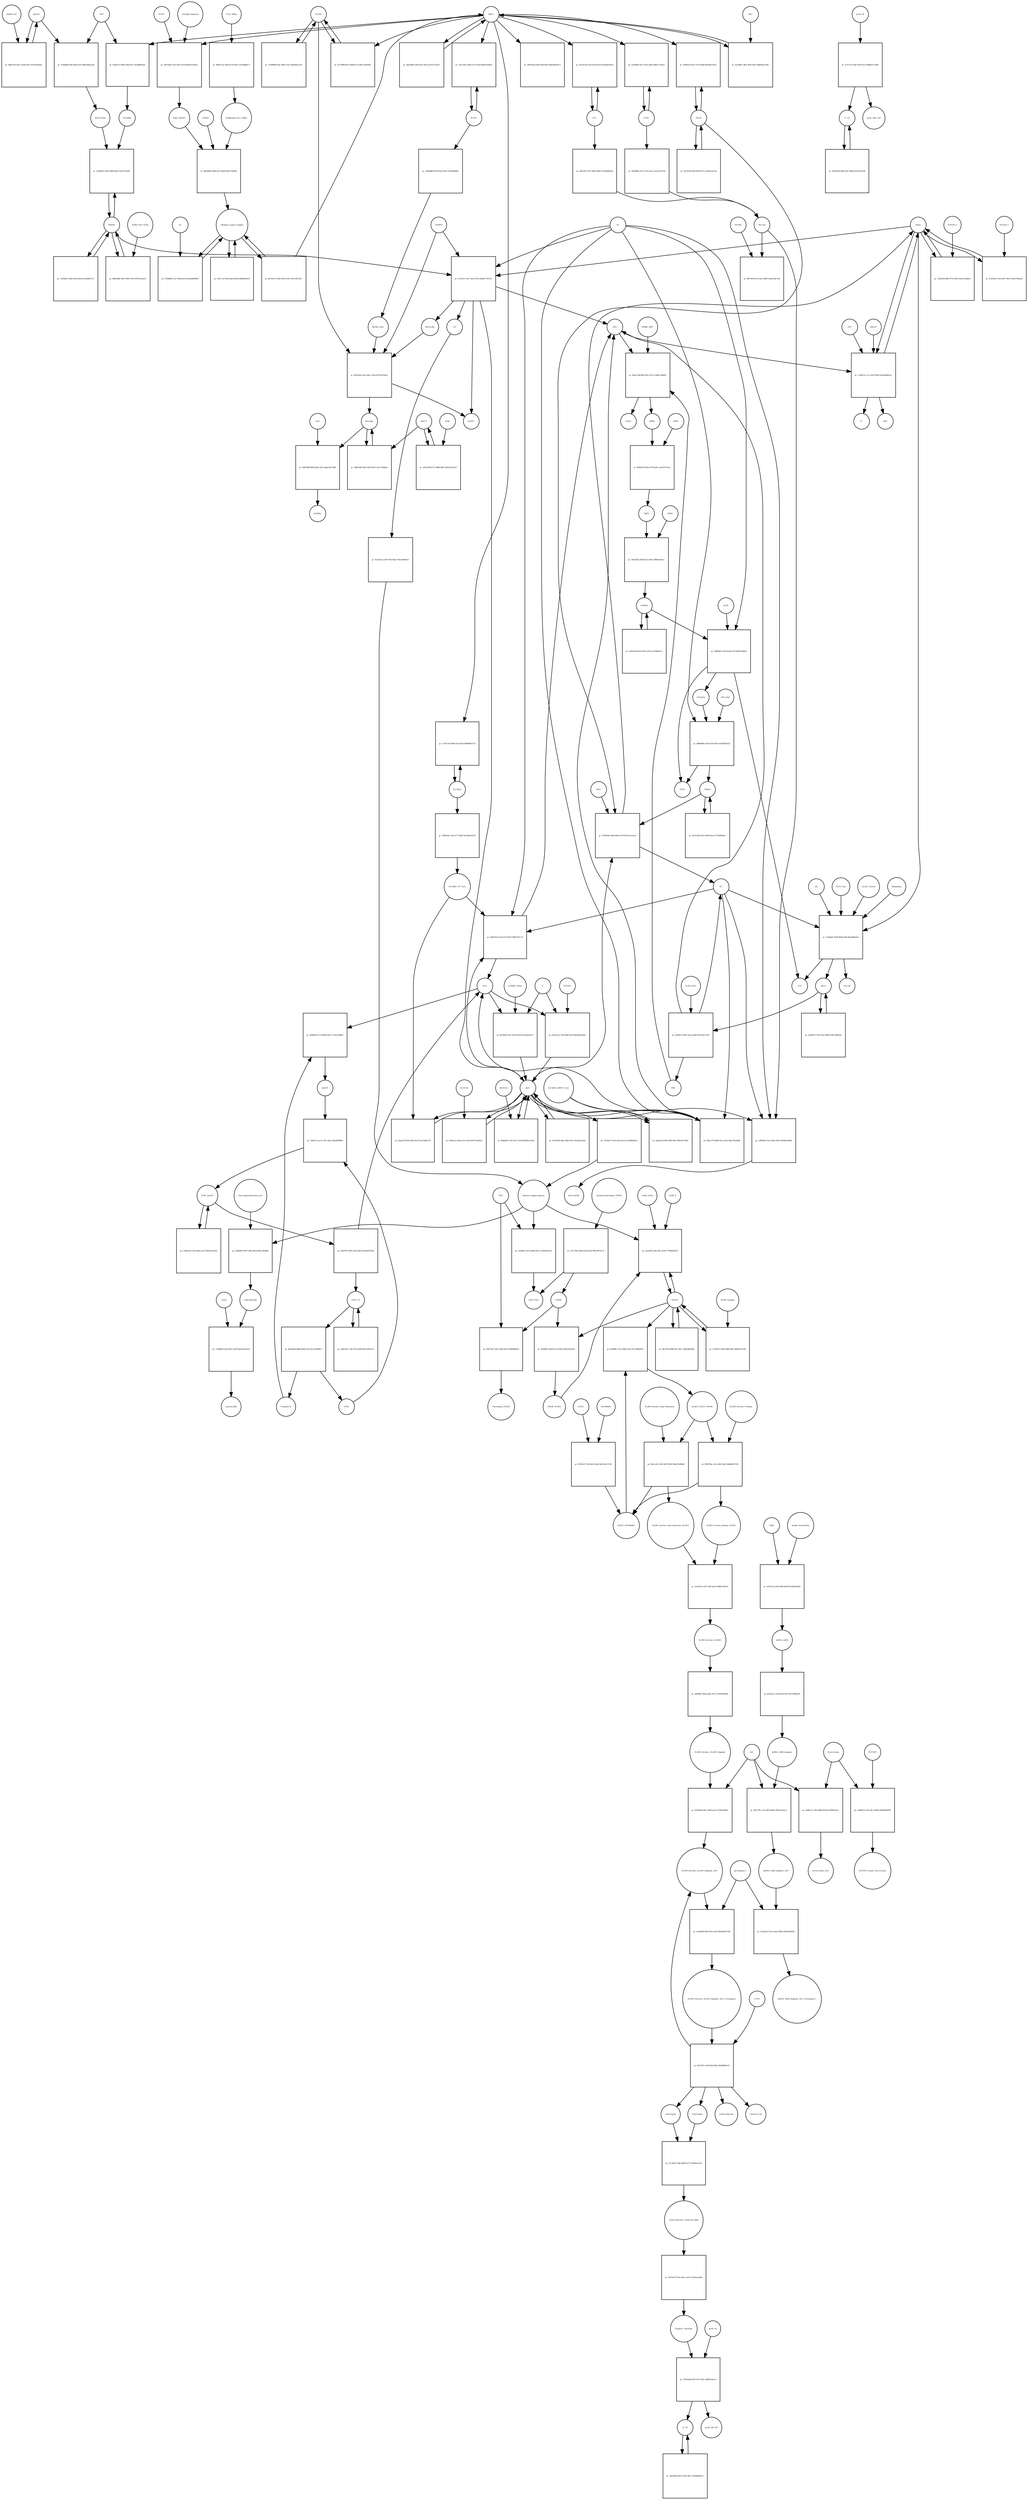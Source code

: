 strict digraph  {
Heme [annotation="urn_miriam_obo.chebi_CHEBI%3A30413", bipartite=0, cls="simple chemical", fontsize=4, label=Heme, shape=circle];
"pr_411f3a1c-39c7-4a33-875e-864be779119e" [annotation="", bipartite=1, cls=process, fontsize=4, label="pr_411f3a1c-39c7-4a33-875e-864be779119e", shape=square];
Biliverdin [annotation="urn_miriam_obo.chebi_CHEBI%3A17033", bipartite=0, cls="simple chemical", fontsize=4, label=Biliverdin, shape=circle];
HMOX1 [annotation=urn_miriam_uniprot_P09601, bipartite=0, cls=macromolecule, fontsize=4, label=HMOX1, shape=circle];
O2 [annotation="urn_miriam_obo.chebi_CHEBI%3A15379", bipartite=0, cls="simple chemical", fontsize=4, label=O2, shape=circle];
NADPH [annotation="urn_miriam_obo.chebi_CHEBI%3A16474", bipartite=0, cls="simple chemical", fontsize=4, label=NADPH, shape=circle];
H2O [annotation="urn_miriam_obo.chebi_CHEBI%3A15377", bipartite=0, cls="simple chemical", fontsize=4, label=H2O, shape=circle];
"Fe2+" [annotation="urn_miriam_obo.chebi_CHEBI%3A29033", bipartite=0, cls="simple chemical", fontsize=4, label="Fe2+", shape=circle];
"NADP+" [annotation="urn_miriam_obo.chebi_CHEBI%3A18009", bipartite=0, cls="simple chemical", fontsize=4, label="NADP+", shape=circle];
CO [annotation="urn_miriam_obo.chebi_CHEBI%3A17245", bipartite=0, cls="simple chemical", fontsize=4, label=CO, shape=circle];
"pr_7f0a4559-8bff-477a-b3d3-05ab115bbbcb" [annotation="", bipartite=1, cls=process, fontsize=4, label="pr_7f0a4559-8bff-477a-b3d3-05ab115bbbcb", shape=square];
"FLVCR1-2" [annotation=urn_miriam_uniprot_Q9Y5Y0, bipartite=0, cls=macromolecule, fontsize=4, label="FLVCR1-2", shape=circle];
"pr_2b225fab-a1d1-4da1-a74b-d3791ed13de1" [annotation="", bipartite=1, cls=process, fontsize=4, label="pr_2b225fab-a1d1-4da1-a74b-d3791ed13de1", shape=square];
Bilirubin [annotation="urn_miriam_obo.chebi_CHEBI%3A16990", bipartite=0, cls="simple chemical", fontsize=4, label=Bilirubin, shape=circle];
BLVRB [annotation=urn_miriam_uniprot_P30043, bipartite=0, cls=macromolecule, fontsize=4, label=BLVRB, shape=circle];
"BLVRA_Zn2+" [annotation="urn_miriam_obo.chebi_CHEBI%3A29805|urn_miriam_uniprot_P53004", bipartite=0, cls=complex, fontsize=4, label="BLVRA_Zn2+", shape=circle];
"pr_39b9a340-6d41-4910-bd7f-c2b1710dbafa" [annotation="", bipartite=1, cls=process, fontsize=4, label="pr_39b9a340-6d41-4910-bd7f-c2b1710dbafa", shape=square];
ABCC1 [annotation=urn_miriam_uniprot_P02768, bipartite=0, cls=macromolecule, fontsize=4, label=ABCC1, shape=circle];
"pr_6f8e998d-4f90-4b0e-ab51-ebbac0b71048" [annotation="", bipartite=1, cls=process, fontsize=4, label="pr_6f8e998d-4f90-4b0e-ab51-ebbac0b71048", shape=square];
ALB [annotation=urn_miriam_uniprot_P02768, bipartite=0, cls=macromolecule, fontsize=4, label=ALB, shape=circle];
"ALB/BIL" [annotation="urn_miriam_uniprot_P02768|urn_miriam_obo.chebi_CHEBI%3A16990", bipartite=0, cls=complex, fontsize=4, label="ALB/BIL", shape=circle];
NRF2 [annotation="", bipartite=0, cls=macromolecule, fontsize=4, label=NRF2, shape=circle];
"pr_f3aa87e1-f4b9-47bb-bef7-3fcb6886e2fd" [annotation="", bipartite=1, cls=process, fontsize=4, label="pr_f3aa87e1-f4b9-47bb-bef7-3fcb6886e2fd", shape=square];
MAF [annotation=urn_miriam_uniprot_O75444, bipartite=0, cls=macromolecule, fontsize=4, label=MAF, shape=circle];
"Nrf2/Maf" [annotation="", bipartite=0, cls=complex, fontsize=4, label="Nrf2/Maf", shape=circle];
"pr_27b4b38f-03f4-4d43-8e3e-9882284ae3a8" [annotation="", bipartite=1, cls=process, fontsize=4, label="pr_27b4b38f-03f4-4d43-8e3e-9882284ae3a8", shape=square];
BACH1 [annotation=urn_miriam_uniprot_O14867, bipartite=0, cls=macromolecule, fontsize=4, label=BACH1, shape=circle];
"BACH1/Maf" [annotation="", bipartite=0, cls=complex, fontsize=4, label="BACH1/Maf", shape=circle];
"pr_69d570a3-0eac-4e9f-b255-3e503ee00ed1" [annotation="", bipartite=1, cls=process, fontsize=4, label="pr_69d570a3-0eac-4e9f-b255-3e503ee00ed1", shape=square];
"miRNA-155" [annotation=urn_miriam_ncbigene_406947, bipartite=0, cls="nucleic acid feature", fontsize=4, label="miRNA-155", shape=circle];
"pr_a160d87e-a855-4968-8a49-7b3c3f11fe60" [annotation="", bipartite=1, cls=process, fontsize=4, label="pr_a160d87e-a855-4968-8a49-7b3c3f11fe60", shape=square];
PRIN9 [annotation="urn_miriam_obo.chebi_CHEBI%3A15430", bipartite=0, cls="simple chemical", fontsize=4, label=PRIN9, shape=circle];
"pr_70e5634e-e6b4-494e-9e79-081c0ce2aca2" [annotation="", bipartite=1, cls=process, fontsize=4, label="pr_70e5634e-e6b4-494e-9e79-081c0ce2aca2", shape=square];
FECH [annotation=urn_miriam_uniprot_P22830, bipartite=0, cls=macromolecule, fontsize=4, label=FECH, shape=circle];
"Pb2+" [annotation="urn_miriam_obo.chebi_CHEBI%3A27889", bipartite=0, cls="simple chemical", fontsize=4, label="Pb2+", shape=circle];
"H+" [annotation="urn_miriam_obo.chebi_CHEBI%3A15378", bipartite=0, cls="simple chemical", fontsize=4, label="H+", shape=circle];
"SUCC-CoA" [annotation="urn_miriam_obo.chebi_CHEBI%3A57292", bipartite=0, cls="simple chemical", fontsize=4, label="SUCC-CoA", shape=circle];
"pr_153dbd1f-3038-4640-b3f8-96ae4d6f5dc2" [annotation="", bipartite=1, cls=process, fontsize=4, label="pr_153dbd1f-3038-4640-b3f8-96ae4d6f5dc2", shape=square];
dALA [annotation="urn_miriam_obo.chebi_CHEBI%3A356416", bipartite=0, cls="simple chemical", fontsize=4, label=dALA, shape=circle];
ALAS1_ALAS2 [annotation="urn_miriam_uniprot_P13196|urn_miriam_uniprot_P22557", bipartite=0, cls=complex, fontsize=4, label=ALAS1_ALAS2, shape=circle];
Panhematin [annotation="urn_miriam_obo.chebi_CHEBI%3A50385", bipartite=0, cls="simple chemical", fontsize=4, label=Panhematin, shape=circle];
Gly [annotation="urn_miriam_obo.chebi_CHEBI%3A57305", bipartite=0, cls="simple chemical", fontsize=4, label=Gly, shape=circle];
"CoA-SH" [annotation="urn_miriam_obo.chebi_CHEBI%3A15346", bipartite=0, cls="simple chemical", fontsize=4, label="CoA-SH", shape=circle];
CO2 [annotation="urn_miriam_obo.chebi_CHEBI%3A16526", bipartite=0, cls="simple chemical", fontsize=4, label=CO2, shape=circle];
"pr_a9472e60-7aa5-4675-87e8-d6f391c495c6" [annotation="", bipartite=1, cls=process, fontsize=4, label="pr_a9472e60-7aa5-4675-87e8-d6f391c495c6", shape=square];
KEAP1 [annotation=urn_miriam_uniprot_Q14145, bipartite=0, cls=macromolecule, fontsize=4, label=KEAP1, shape=circle];
NRF2_KEAP1 [annotation="urn_miriam_uniprot_Q14145|urn_miriam_uniprot_Q16236", bipartite=0, cls=complex, fontsize=4, label=NRF2_KEAP1, shape=circle];
"Dimethly fumarate" [annotation="urn_miriam_obo.chebi_CHEBI%3A76004", bipartite=0, cls="simple chemical", fontsize=4, label="Dimethly fumarate", shape=circle];
"Ubiquitin Ligase Complex" [annotation="urn_miriam_uniprot_Q14145|urn_miriam_uniprot_Q15843|urn_miriam_uniprot_Q13618|urn_miriam_uniprot_P62877|urn_miriam_uniprot_Q16236|urn_miriam_uniprot_P0CG48|urn_miriam_pubmed_19940261|urn_miriam_interpro_IPR000608", bipartite=0, cls=complex, fontsize=4, label="Ubiquitin Ligase Complex", shape=circle];
"pr_16317cef-f0e4-4dcb-8244-0d8483a56cff" [annotation="", bipartite=1, cls=process, fontsize=4, label="pr_16317cef-f0e4-4dcb-8244-0d8483a56cff", shape=square];
"pr_afa687e3-8b5c-4aaa-a4d8-59ea29e11a38" [annotation="", bipartite=1, cls=process, fontsize=4, label="pr_afa687e3-8b5c-4aaa-a4d8-59ea29e11a38", shape=square];
PBG [annotation="urn_miriam_obo.chebi_CHEBI%3A58126", bipartite=0, cls="simple chemical", fontsize=4, label=PBG, shape=circle];
"ALAD_Zn2+" [annotation="urn_miriam_uniprot_P13716|urn_miriam_obo.chebi_CHEBI%3A29105", bipartite=0, cls=complex, fontsize=4, label="ALAD_Zn2+", shape=circle];
"pr_4b2ac7bb-895a-492c-81cf-c2db0c74b638" [annotation="", bipartite=1, cls=process, fontsize=4, label="pr_4b2ac7bb-895a-492c-81cf-c2db0c74b638", shape=square];
HMBL [annotation="urn_miriam_obo.chebi_CHEBI%3A57845", bipartite=0, cls="simple chemical", fontsize=4, label=HMBL, shape=circle];
HMBS_DIPY [annotation="urn_miriam_obo.chebi_CHEBI%3A36319|urn_miriam_uniprot_P08397", bipartite=0, cls=complex, fontsize=4, label=HMBS_DIPY, shape=circle];
"NH4+" [annotation="urn_miriam_obo.chebi_CHEBI%3A28938", bipartite=0, cls="simple chemical", fontsize=4, label="NH4+", shape=circle];
"pr_6b0b3e2f-054e-4725-ba9c-aa031f3713ae" [annotation="", bipartite=1, cls=process, fontsize=4, label="pr_6b0b3e2f-054e-4725-ba9c-aa031f3713ae", shape=square];
URO3 [annotation="urn_miriam_obo.chebi_CHEBI%3A15437", bipartite=0, cls="simple chemical", fontsize=4, label=URO3, shape=circle];
UROS [annotation=urn_miriam_uniprot_P10746, bipartite=0, cls=macromolecule, fontsize=4, label=UROS, shape=circle];
"pr_34e455b2-f458-45a2-a062-19fd4e5e02cc" [annotation="", bipartite=1, cls=process, fontsize=4, label="pr_34e455b2-f458-45a2-a062-19fd4e5e02cc", shape=square];
COPRO3 [annotation="urn_miriam_obo.chebi_CHEBI%3A15439", bipartite=0, cls="simple chemical", fontsize=4, label=COPRO3, shape=circle];
UROD [annotation=urn_miriam_uniprot_P06132, bipartite=0, cls=macromolecule, fontsize=4, label=UROD, shape=circle];
"pr_7d69f6d7-a350-4cd8-ab7f-b3b97e0f861f" [annotation="", bipartite=1, cls=process, fontsize=4, label="pr_7d69f6d7-a350-4cd8-ab7f-b3b97e0f861f", shape=square];
PPGEN9 [annotation="urn_miriam_obo.chebi_CHEBI%3A15435", bipartite=0, cls="simple chemical", fontsize=4, label=PPGEN9, shape=circle];
CPOX [annotation=urn_miriam_uniprot_P36551, bipartite=0, cls=macromolecule, fontsize=4, label=CPOX, shape=circle];
H2O2 [annotation="urn_miriam_obo.chebi_CHEBI%3A16240", bipartite=0, cls="simple chemical", fontsize=4, label=H2O2, shape=circle];
"pr_d848d0da-dc44-425d-bf03-e420f6d25425" [annotation="", bipartite=1, cls=process, fontsize=4, label="pr_d848d0da-dc44-425d-bf03-e420f6d25425", shape=square];
PPO_FAD [annotation="urn_miriam_obo.chebi_CHEBI%3A16238|urn_miriam_uniprot_P50336", bipartite=0, cls=complex, fontsize=4, label=PPO_FAD, shape=circle];
"pr_a8acb966-2269-4b7e-841e-da327fc3e927" [annotation="", bipartite=1, cls=process, fontsize=4, label="pr_a8acb966-2269-4b7e-841e-da327fc3e927", shape=square];
"pr_1ab4b7f3-7433-45ea-8d09-af9ec30b02e4" [annotation="", bipartite=1, cls="uncertain process", fontsize=4, label="pr_1ab4b7f3-7433-45ea-8d09-af9ec30b02e4", shape=square];
"pr_31f63ea9-8d79-4565-a25b-6ce7408f5e11" [annotation="", bipartite=1, cls="uncertain process", fontsize=4, label="pr_31f63ea9-8d79-4565-a25b-6ce7408f5e11", shape=square];
"pr_2612ca9b-3f52-4049-8a4e-271200993b4c" [annotation="", bipartite=1, cls="uncertain process", fontsize=4, label="pr_2612ca9b-3f52-4049-8a4e-271200993b4c", shape=square];
"Poly-unsaturated fatty acid" [annotation="urn_miriam_obo.chebi_CHEBI%3A26208", bipartite=0, cls="simple chemical", fontsize=4, label="Poly-unsaturated fatty acid", shape=circle];
"pr_9ad8dd76-93b7-4fba-b0cd-0f44c2f0da66" [annotation="", bipartite=1, cls=process, fontsize=4, label="pr_9ad8dd76-93b7-4fba-b0cd-0f44c2f0da66", shape=square];
"Lipid Peroxide" [annotation="urn_miriam_obo.chebi_CHEBI%3A61051", bipartite=0, cls="simple chemical", fontsize=4, label="Lipid Peroxide", shape=circle];
"Reactive Oxygen Species" [annotation="urn_miriam_obo.chebi_CHEBI%3A26523", bipartite=0, cls="simple chemical", fontsize=4, label="Reactive Oxygen Species", shape=circle];
"pr_cd993baf-55a3-4463-935c-f65948a30626" [annotation="", bipartite=1, cls=process, fontsize=4, label="pr_cd993baf-55a3-4463-935c-f65948a30626", shape=square];
"Fe(3+)O(OH)" [annotation="urn_miriam_obo.chebi_CHEBI%3A78619", bipartite=0, cls="simple chemical", fontsize=4, label="Fe(3+)O(OH)", shape=circle];
Ferritin [annotation=urn_miriam_uniprot_P02794, bipartite=0, cls=complex, fontsize=4, label=Ferritin, shape=circle];
"pr_62aaecff-6626-4df2-9a52-4a272fdd1213" [annotation="", bipartite=1, cls=process, fontsize=4, label="pr_62aaecff-6626-4df2-9a52-4a272fdd1213", shape=square];
"SLC40A1_CP_Cu2+" [annotation="urn_miriam_uniprot_P00450|urn_miriam_uniprot_Q9NP59|urn_miriam_obo.chebi_CHEBI%3A29036", bipartite=0, cls=complex, fontsize=4, label="SLC40A1_CP_Cu2+", shape=circle];
"pr_60f03418-e335-4119-81ff-f78667631c74" [annotation="", bipartite=1, cls=process, fontsize=4, label="pr_60f03418-e335-4119-81ff-f78667631c74", shape=square];
"Fe3+" [annotation="urn_miriam_obo.chebi_CHEBI%3A29034", bipartite=0, cls="simple chemical", fontsize=4, label="Fe3+", shape=circle];
SLC40A1 [annotation=urn_miriam_ncbigene_30061, bipartite=0, cls="nucleic acid feature", fontsize=4, label=SLC40A1, shape=circle];
"pr_cc97e742-04d6-41a5-92ed-0f69fdf4217d" [annotation="", bipartite=1, cls=process, fontsize=4, label="pr_cc97e742-04d6-41a5-92ed-0f69fdf4217d", shape=square];
FTH1 [annotation=urn_miriam_ncbigene_2495, bipartite=0, cls="nucleic acid feature", fontsize=4, label=FTH1, shape=circle];
"pr_5a528bf5-8cc7-4553-af9a-a8b0a772dcaf" [annotation="", bipartite=1, cls=process, fontsize=4, label="pr_5a528bf5-8cc7-4553-af9a-a8b0a772dcaf", shape=square];
FTL [annotation=urn_miriam_ncbigene_2512, bipartite=0, cls="nucleic acid feature", fontsize=4, label=FTL, shape=circle];
"pr_4e2c0c18-5cba-4258-9ec6-a52b34a562a4" [annotation="", bipartite=1, cls=process, fontsize=4, label="pr_4e2c0c18-5cba-4258-9ec6-a52b34a562a4", shape=square];
"pr_581d66be-7eec-47a0-a6c3-c5aa152511b5" [annotation="", bipartite=1, cls=process, fontsize=4, label="pr_581d66be-7eec-47a0-a6c3-c5aa152511b5", shape=square];
"pr_af9c91f4-7027-499a-80b6-d7c84b9824ed" [annotation="", bipartite=1, cls=process, fontsize=4, label="pr_af9c91f4-7027-499a-80b6-d7c84b9824ed", shape=square];
"pr_8796ea3f-43a7-4710-be68-863464e7f535" [annotation="", bipartite=1, cls=process, fontsize=4, label="pr_8796ea3f-43a7-4710-be68-863464e7f535", shape=square];
"pr_2ef74c64-05f3-463f-a072-e118ea7ee7ab" [annotation="", bipartite=1, cls=process, fontsize=4, label="pr_2ef74c64-05f3-463f-a072-e118ea7ee7ab", shape=square];
"pr_134558a7-fa4b-4c66-b504-a5ca00b67151" [annotation="", bipartite=1, cls=process, fontsize=4, label="pr_134558a7-fa4b-4c66-b504-a5ca00b67151", shape=square];
BLVRA [annotation=urn_miriam_ncbigene_644, bipartite=0, cls="nucleic acid feature", fontsize=4, label=BLVRA, shape=circle];
"pr_c42c1ba5-ef80-4173-9ca6-6a0d47f56eb6" [annotation="", bipartite=1, cls=process, fontsize=4, label="pr_c42c1ba5-ef80-4173-9ca6-6a0d47f56eb6", shape=square];
"pr_67279f68-9b75-4db9-bc7b-80f7c44a064a" [annotation="", bipartite=1, cls=process, fontsize=4, label="pr_67279f68-9b75-4db9-bc7b-80f7c44a064a", shape=square];
"pr_75599880-832c-4f66-a702-3aebe80ca145" [annotation="", bipartite=1, cls=process, fontsize=4, label="pr_75599880-832c-4f66-a702-3aebe80ca145", shape=square];
"pr_a5b48d89-97f4-4c0e-955f-c032b5b6980c" [annotation="", bipartite=1, cls=process, fontsize=4, label="pr_a5b48d89-97f4-4c0e-955f-c032b5b6980c", shape=square];
"pr_78b5efda-7e2b-4777-bb55-6e76dea52cf0" [annotation="", bipartite=1, cls=process, fontsize=4, label="pr_78b5efda-7e2b-4777-bb55-6e76dea52cf0", shape=square];
"pr_f8975f49-d1ca-4a1e-89f9-1aba1ede7c0e" [annotation="", bipartite=1, cls=process, fontsize=4, label="pr_f8975f49-d1ca-4a1e-89f9-1aba1ede7c0e", shape=square];
NCOA4 [annotation=urn_miriam_uniprot_Q13772, bipartite=0, cls=macromolecule, fontsize=4, label=NCOA4, shape=circle];
"pr_6f1fd2da-02e7-49c4-bc68-6c5b1daa3e27" [annotation="", bipartite=1, cls=process, fontsize=4, label="pr_6f1fd2da-02e7-49c4-bc68-6c5b1daa3e27", shape=square];
CYBRD1_Heme [annotation="urn_miriam_uniprot_Q53TN4|urn_miriam_obo.chebi_CHEBI%3A30413", bipartite=0, cls=complex, fontsize=4, label=CYBRD1_Heme, shape=circle];
"e-" [annotation="urn_miriam_obo.chebi_CHEBI%3A10545", bipartite=0, cls="simple chemical", fontsize=4, label="e-", shape=circle];
"pr_e03faae5-2d26-437a-a030-f94735a062e2" [annotation="", bipartite=1, cls=process, fontsize=4, label="pr_e03faae5-2d26-437a-a030-f94735a062e2", shape=square];
SLC11A2 [annotation=urn_miriam_uniprot_P49281, bipartite=0, cls=macromolecule, fontsize=4, label=SLC11A2, shape=circle];
"pr_7c99d850-3ea9-4451-a630-ba6322dced1d" [annotation="", bipartite=1, cls=process, fontsize=4, label="pr_7c99d850-3ea9-4451-a630-ba6322dced1d", shape=square];
"Lipid alcohol" [annotation="urn_miriam_obo.chebi_CHEBI%3A24026", bipartite=0, cls="simple chemical", fontsize=4, label="Lipid alcohol", shape=circle];
GPX4 [annotation=urn_miriam_uniprot_P36969, bipartite=0, cls=macromolecule, fontsize=4, label=GPX4, shape=circle];
"pr_9d6e508b-2697-4902-9756-d7f87a3eaea1" [annotation="", bipartite=1, cls=process, fontsize=4, label="pr_9d6e508b-2697-4902-9756-d7f87a3eaea1", shape=square];
"SARS-CoV-2 Orf3a" [annotation="urn_miriam_uniprot_P0DTC3|urn_miriam_taxonomy_2697049", bipartite=0, cls=macromolecule, fontsize=4, label="SARS-CoV-2 Orf3a", shape=circle];
"pr_7d15b317-fee9-4e0a-82c6-5c339fbdd52a" [annotation="", bipartite=1, cls=process, fontsize=4, label="pr_7d15b317-fee9-4e0a-82c6-5c339fbdd52a", shape=square];
"pr_e81a5e99-677a-4b9b-8087-8281b1f2c4e6" [annotation="", bipartite=1, cls=process, fontsize=4, label="pr_e81a5e99-677a-4b9b-8087-8281b1f2c4e6", shape=square];
Orf9c [annotation=urn_miriam_taxonomy_2697049, bipartite=0, cls=macromolecule, fontsize=4, label=Orf9c, shape=circle];
CUL3_RBX1 [annotation="urn_miriam_uniprot_Q13618|urn_miriam_uniprot_P62877", bipartite=0, cls=complex, fontsize=4, label=CUL3_RBX1, shape=circle];
"pr_46b67a3a-7de6-4c74-9287-c2e769dd9c71" [annotation="", bipartite=1, cls=process, fontsize=4, label="pr_46b67a3a-7de6-4c74-9287-c2e769dd9c71", shape=square];
"Neddylated CUL3_RBX1" [annotation="urn_miriam_uniprot_Q15843|urn_miriam_uniprot_Q13618|urn_miriam_uniprot_P62877", bipartite=0, cls=complex, fontsize=4, label="Neddylated CUL3_RBX1", shape=circle];
"pr_2f66164a-62e8-418b-8932-f80cbb06c8c5" [annotation="", bipartite=1, cls=process, fontsize=4, label="pr_2f66164a-62e8-418b-8932-f80cbb06c8c5", shape=square];
"pr_96436882-bf8d-4221-96a8-fd42170d30fa" [annotation="", bipartite=1, cls=process, fontsize=4, label="pr_96436882-bf8d-4221-96a8-fd42170d30fa", shape=square];
CAND1 [annotation=urn_miriam_uniprot_Q86VP6, bipartite=0, cls=macromolecule, fontsize=4, label=CAND1, shape=circle];
E2 [annotation=urn_miriam_interpro_IPR000608, bipartite=0, cls=macromolecule, fontsize=4, label=E2, shape=circle];
"pr_075d60b2-1b37-46eb-bce6-0eeb444f0856" [annotation="", bipartite=1, cls=process, fontsize=4, label="pr_075d60b2-1b37-46eb-bce6-0eeb444f0856", shape=square];
"pr_faa24d61-3661-465e-8a97-9b665bae1841" [annotation="", bipartite=1, cls=process, fontsize=4, label="pr_faa24d61-3661-465e-8a97-9b665bae1841", shape=square];
PKC [annotation="urn_miriam_pubmed_12198130|urn_miriam_interpro_IPR012233", bipartite=0, cls=macromolecule, fontsize=4, label=PKC, shape=circle];
"pr_07ef39a3-57a2-4d77-9025-19dc078fabe2" [annotation="", bipartite=1, cls=process, fontsize=4, label="pr_07ef39a3-57a2-4d77-9025-19dc078fabe2", shape=square];
"FLVCR1-1" [annotation=urn_miriam_uniprot_Q9Y5Y0, bipartite=0, cls=macromolecule, fontsize=4, label="FLVCR1-1", shape=circle];
"pr_1c90f115-ccc1-4e97-8b59-832a4a89d12e" [annotation="", bipartite=1, cls=process, fontsize=4, label="pr_1c90f115-ccc1-4e97-8b59-832a4a89d12e", shape=square];
ABCG2 [annotation=urn_miriam_uniprot_Q9UNQ0, bipartite=0, cls="macromolecule multimer", fontsize=4, label=ABCG2, shape=circle];
ATP [annotation="urn_miriam_obo.chebi_CHEBI%3A30616", bipartite=0, cls="simple chemical", fontsize=4, label=ATP, shape=circle];
Pi [annotation="urn_miriam_obo.chebi_CHEBI%3A18367", bipartite=0, cls="simple chemical", fontsize=4, label=Pi, shape=circle];
ADP [annotation="urn_miriam_obo.chebi_CHEBI%3A456216", bipartite=0, cls="simple chemical", fontsize=4, label=ADP, shape=circle];
"pr_2dda4cd3-4ff3-4fd8-80a2-68fe4e17863c" [annotation="", bipartite=1, cls=process, fontsize=4, label="pr_2dda4cd3-4ff3-4fd8-80a2-68fe4e17863c", shape=square];
"SLC40A1_HEPH_Cu2+" [annotation="urn_miriam_uniprot_Q9BQS7|urn_miriam_uniprot_Q9NP59|urn_miriam_obo.chebi_CHEBI%3A28694", bipartite=0, cls=complex, fontsize=4, label="SLC40A1_HEPH_Cu2+", shape=circle];
"pr_f64e177b-0860-43ac-9cf9-44ae79a029bb" [annotation="", bipartite=1, cls=process, fontsize=4, label="pr_f64e177b-0860-43ac-9cf9-44ae79a029bb", shape=square];
"pr_a0d063f2-e17d-4090-b401-1c541e1df662" [annotation="", bipartite=1, cls=process, fontsize=4, label="pr_a0d063f2-e17d-4090-b401-1c541e1df662", shape=square];
Transferrin [annotation=urn_miriam_uniprot_P02787, bipartite=0, cls=macromolecule, fontsize=4, label=Transferrin, shape=circle];
holoTF [annotation="urn_miriam_uniprot_P02787|urn_miriam_obo.chebi_CHEBI%3A29034", bipartite=0, cls=complex, fontsize=4, label=holoTF, shape=circle];
TFRC [annotation=urn_miriam_uniprot_P02786, bipartite=0, cls="macromolecule multimer", fontsize=4, label=TFRC, shape=circle];
"pr_7d04271a-ac3c-42f7-bf4a-1fdedf98968e" [annotation="", bipartite=1, cls=process, fontsize=4, label="pr_7d04271a-ac3c-42f7-bf4a-1fdedf98968e", shape=square];
TFRC_holoTF [annotation="urn_miriam_uniprot_P02787|urn_miriam_obo.chebi_CHEBI%3A29034|urn_miriam_uniprot_P02786", bipartite=0, cls=complex, fontsize=4, label=TFRC_holoTF, shape=circle];
"pr_535bac44-c459-4344-ae37-624819ec06c6" [annotation="", bipartite=1, cls=process, fontsize=4, label="pr_535bac44-c459-4344-ae37-624819ec06c6", shape=square];
"pr_0a0d701f-4f93-423a-94ed-4052ba678e69" [annotation="", bipartite=1, cls=process, fontsize=4, label="pr_0a0d701f-4f93-423a-94ed-4052ba678e69", shape=square];
TFRC_TF [annotation="urn_miriam_uniprot_P02787|urn_miriam_uniprot_P02786", bipartite=0, cls=complex, fontsize=4, label=TFRC_TF, shape=circle];
"pr_e91e1eea-7fa0-4080-b210-bb536eae0563" [annotation="", bipartite=1, cls=process, fontsize=4, label="pr_e91e1eea-7fa0-4080-b210-bb536eae0563", shape=square];
STEAP3 [annotation=urn_miriam_uniprot_Q658P3, bipartite=0, cls=macromolecule, fontsize=4, label=STEAP3, shape=circle];
"pr_b0d6d2f3-c581-4a71-af3d-86a9fee21a96" [annotation="", bipartite=1, cls=process, fontsize=4, label="pr_b0d6d2f3-c581-4a71-af3d-86a9fee21a96", shape=square];
MCOLN1 [annotation=urn_miriam_uniprot_Q9GZU1, bipartite=0, cls=macromolecule, fontsize=4, label=MCOLN1, shape=circle];
"pr_014d3299-dbfc-4ddf-81fe-c02e682c8ea0" [annotation="", bipartite=1, cls=process, fontsize=4, label="pr_014d3299-dbfc-4ddf-81fe-c02e682c8ea0", shape=square];
"pr_2a8f23dc-c700-4732-a498-b051af58ac32" [annotation="", bipartite=1, cls=process, fontsize=4, label="pr_2a8f23dc-c700-4732-a498-b051af58ac32", shape=square];
"pr_0ba6d4a0-068d-46d6-b13d-93c1de0094c1" [annotation="", bipartite=1, cls=process, fontsize=4, label="pr_0ba6d4a0-068d-46d6-b13d-93c1de0094c1", shape=square];
"pr_b8740c13-35b5-4229-915a-c4f116873d7c" [annotation="", bipartite=1, cls=process, fontsize=4, label="pr_b8740c13-35b5-4229-915a-c4f116873d7c", shape=square];
"Oxidized thioredoxin_TXNIP" [annotation="urn_miriam_uniprot_P10599|urn_miriam_uniprot_Q9H3M7", bipartite=0, cls=complex, fontsize=4, label="Oxidized thioredoxin_TXNIP", shape=circle];
"pr_272c7b9c-082d-4343-b232-985c897fe174" [annotation="", bipartite=1, cls=process, fontsize=4, label="pr_272c7b9c-082d-4343-b232-985c897fe174", shape=square];
TXNIP [annotation=urn_miriam_uniprot_Q9H3M7, bipartite=0, cls=macromolecule, fontsize=4, label=TXNIP, shape=circle];
"2xHC-TXN" [annotation=urn_miriam_uniprot_P10599, bipartite=0, cls=macromolecule, fontsize=4, label="2xHC-TXN", shape=circle];
NLRP3 [annotation=urn_miriam_uniprot_Q96P20, bipartite=0, cls=macromolecule, fontsize=4, label=NLRP3, shape=circle];
"pr_373b14f7-0e6d-4d8d-8697-66bff4133e3d" [annotation="", bipartite=1, cls=process, fontsize=4, label="pr_373b14f7-0e6d-4d8d-8697-66bff4133e3d", shape=square];
"Nf-KB Complex" [annotation="urn_miriam_uniprot_P19838|urn_miriam_uniprot_Q04206|urn_miriam_uniprot_Q00653", bipartite=0, cls=complex, fontsize=4, label="Nf-KB Complex", shape=circle];
"pr_4ffc9259-f088-4671-8fcc-2ff9a48da98a" [annotation="", bipartite=1, cls=process, fontsize=4, label="pr_4ffc9259-f088-4671-8fcc-2ff9a48da98a", shape=square];
TXN [annotation=urn_miriam_uniprot_P10599, bipartite=0, cls=macromolecule, fontsize=4, label=TXN, shape=circle];
"pr_1f284811-837f-4bd4-b65e-7e3643934325" [annotation="", bipartite=1, cls=process, fontsize=4, label="pr_1f284811-837f-4bd4-b65e-7e3643934325", shape=square];
"pr_059726a7-f2dc-4584-afaf-2028d4df8eb7" [annotation="", bipartite=1, cls=process, fontsize=4, label="pr_059726a7-f2dc-4584-afaf-2028d4df8eb7", shape=square];
Thioredoxin_TXNIP [annotation="urn_miriam_uniprot_P10599|urn_miriam_uniprot_Q9H3M7", bipartite=0, cls=complex, fontsize=4, label=Thioredoxin_TXNIP, shape=circle];
HSP90AB1 [annotation=urn_miriam_uniprot_P08238, bipartite=0, cls=macromolecule, fontsize=4, label=HSP90AB1, shape=circle];
"pr_87f4e167-1b58-4e35-b42f-8e259e2c7330" [annotation="", bipartite=1, cls=process, fontsize=4, label="pr_87f4e167-1b58-4e35-b42f-8e259e2c7330", shape=square];
SUGT1 [annotation=urn_miriam_uniprot_Q9Y2Z0, bipartite=0, cls=macromolecule, fontsize=4, label=SUGT1, shape=circle];
SUGT1_HSP90AB1 [annotation="urn_miriam_uniprot_P08238|urn_miriam_uniprot_Q9Y2Z0", bipartite=0, cls=complex, fontsize=4, label=SUGT1_HSP90AB1, shape=circle];
"pr_be099ffc-615a-4960-a530-501c09dd297a" [annotation="", bipartite=1, cls=process, fontsize=4, label="pr_be099ffc-615a-4960-a530-501c09dd297a", shape=square];
NLRP3_SUGT1_HSP90 [annotation="urn_miriam_uniprot_P08238|urn_miriam_uniprot_Q96P20|urn_miriam_uniprot_Q9Y2Z0", bipartite=0, cls=complex, fontsize=4, label=NLRP3_SUGT1_HSP90, shape=circle];
"pr_fb594d87-db28-4a73-9369-3dc6e229222b" [annotation="", bipartite=1, cls=process, fontsize=4, label="pr_fb594d87-db28-4a73-9369-3dc6e229222b", shape=square];
TXNIP_NLRP3 [annotation="urn_miriam_uniprot_Q9H3M7|urn_miriam_uniprot_Q96P20", bipartite=0, cls=complex, fontsize=4, label=TXNIP_NLRP3, shape=circle];
"NLRP3 Elicitor Proteins" [annotation="urn_miriam_uniprot_P05067|urn_miriam_uniprot_P09616", bipartite=0, cls=macromolecule, fontsize=4, label="NLRP3 Elicitor Proteins", shape=circle];
"pr_f99b79be-c1b1-4401-b8cf-04b8a8167330" [annotation="", bipartite=1, cls=process, fontsize=4, label="pr_f99b79be-c1b1-4401-b8cf-04b8a8167330", shape=square];
"NLRP3 elicitor proteins_NLRP3" [annotation="urn_miriam_uniprot_P09616|urn_miriam_uniprot_P05067|urn_miriam_uniprot_Q96P20", bipartite=0, cls=complex, fontsize=4, label="NLRP3 elicitor proteins_NLRP3", shape=circle];
"NLRP3 Elicitor Small Molecules" [annotation="urn_miriam_obo.chebi_CHEBI%3A46661|urn_miriam_obo.chebi_CHEBI%3A16336|urn_miriam_obo.chebi_CHEBI%3A30563", bipartite=0, cls="simple chemical", fontsize=4, label="NLRP3 Elicitor Small Molecules", shape=circle];
"pr_9e41c4c4-302f-4d79-9206-5b9e192d56d5" [annotation="", bipartite=1, cls=process, fontsize=4, label="pr_9e41c4c4-302f-4d79-9206-5b9e192d56d5", shape=square];
"NLRP3 elicitor small molecules_NLRP3" [annotation="urn_miriam_obo.chebi_CHEBI%3A46661|urn_miriam_obo.chebi_CHEBI%3A16336|urn_miriam_obo.chebi_CHEBI%3A30563|urn_miriam_uniprot_Q96P20", bipartite=0, cls=complex, fontsize=4, label="NLRP3 elicitor small molecules_NLRP3", shape=circle];
"pr_eed374c5-a297-43f5-8a26-508b0c29f122" [annotation="", bipartite=1, cls=process, fontsize=4, label="pr_eed374c5-a297-43f5-8a26-508b0c29f122", shape=square];
"NLRP3 elicitors_NLRP3" [annotation="urn_miriam_uniprot_P05067|urn_miriam_uniprot_P09616|urn_miriam_uniprot_P08238|urn_miriam_uniprot_Q96P20|urn_miriam_uniprot_Q9Y2Z0|urn_miriam_obo.chebi_CHEBI%3A46661|urn_miriam_obo.chebi_CHEBI%3A16336|urn_miriam_obo.chebi_CHEBI%3A30563", bipartite=0, cls=complex, fontsize=4, label="NLRP3 elicitors_NLRP3", shape=circle];
"pr_020d96f7-80ab-4d41-927c-2297b3b20861" [annotation="", bipartite=1, cls=process, fontsize=4, label="pr_020d96f7-80ab-4d41-927c-2297b3b20861", shape=square];
"NLRP3 elicitors_NLRP3 oligomer" [annotation="urn_miriam_obo.chebi_CHEBI%3A36080", bipartite=0, cls="complex multimer", fontsize=4, label="NLRP3 elicitors_NLRP3 oligomer", shape=circle];
"pr_42050044-6dc7-469f-aec6-3718e0c8fd3a" [annotation="", bipartite=1, cls=process, fontsize=4, label="pr_42050044-6dc7-469f-aec6-3718e0c8fd3a", shape=square];
ASC [annotation=urn_miriam_uniprot_Q9ULZ3, bipartite=0, cls=macromolecule, fontsize=4, label=ASC, shape=circle];
"NLRP3 elicitors_NLRP3 oligomer_ASC" [annotation="urn_miriam_uniprot_Q9ULZ3|urn_miriam_obo.chebi_CHEBI%3A36080", bipartite=0, cls="complex multimer", fontsize=4, label="NLRP3 elicitors_NLRP3 oligomer_ASC", shape=circle];
"pr_ce6a859f-961b-453c-ba56-98e9d0dc37dd" [annotation="", bipartite=1, cls=process, fontsize=4, label="pr_ce6a859f-961b-453c-ba56-98e9d0dc37dd", shape=square];
"proCaspase-1" [annotation=urn_miriam_uniprot_P29466, bipartite=0, cls=macromolecule, fontsize=4, label="proCaspase-1", shape=circle];
"NLRP3 elicitors_NLRP3 oligomer_ASC_Procaspase1" [annotation="urn_miriam_uniprot_P29466|urn_miriam_uniprot_Q9ULZ3", bipartite=0, cls="complex multimer", fontsize=4, label="NLRP3 elicitors_NLRP3 oligomer_ASC_Procaspase1", shape=circle];
"pr_2e8b2a71-2dcd-4bfb-81d4-b5748fd7adc7" [annotation="", bipartite=1, cls=process, fontsize=4, label="pr_2e8b2a71-2dcd-4bfb-81d4-b5748fd7adc7", shape=square];
"Pyrin trimer" [annotation=urn_miriam_uniprot_O15553, bipartite=0, cls=complex, fontsize=4, label="Pyrin trimer", shape=circle];
"Pyrin trimer_ASC" [annotation="urn_miriam_uniprot_O15553|urn_miriam_uniprot_Q9ULZ3", bipartite=0, cls=complex, fontsize=4, label="Pyrin trimer_ASC", shape=circle];
"pr_c9d9f070-cd1a-40c1-895b-46699fabb95b" [annotation="", bipartite=1, cls=process, fontsize=4, label="pr_c9d9f070-cd1a-40c1-895b-46699fabb95b", shape=square];
PSTPIP1 [annotation=urn_miriam_uniprot_O43586, bipartite=0, cls="macromolecule multimer", fontsize=4, label=PSTPIP1, shape=circle];
"PSTPIP1 trimer_Pyrin trimer" [annotation="urn_miriam_uniprot_O15553|urn_miriam_uniprot_O43586", bipartite=0, cls=complex, fontsize=4, label="PSTPIP1 trimer_Pyrin trimer", shape=circle];
"Double Strand DNA" [annotation="urn_miriam_obo.chebi_CHEBI%3A16991", bipartite=0, cls="simple chemical", fontsize=4, label="Double Strand DNA", shape=circle];
"pr_e6f12125-a036-40b6-b839-f5a54430330d" [annotation="", bipartite=1, cls=process, fontsize=4, label="pr_e6f12125-a036-40b6-b839-f5a54430330d", shape=square];
dsDNA_AIM2 [annotation="urn_miriam_obo.chebi_CHEBI%3A16991|urn_miriam_uniprot_O14862", bipartite=0, cls=complex, fontsize=4, label=dsDNA_AIM2, shape=circle];
AIM2 [annotation=urn_miriam_uniprot_O14862, bipartite=0, cls=macromolecule, fontsize=4, label=AIM2, shape=circle];
"pr_b224e312-31a8-4051-8f74-fb125dfbe2d7" [annotation="", bipartite=1, cls=process, fontsize=4, label="pr_b224e312-31a8-4051-8f74-fb125dfbe2d7", shape=square];
"dsDNA_AIM2 oligomer" [annotation="urn_miriam_obo.chebi_CHEBI%3A36080", bipartite=0, cls=complex, fontsize=4, label="dsDNA_AIM2 oligomer", shape=circle];
"pr_fd1e778c-1cf1-4879-8d2b-3585a5eabec2" [annotation="", bipartite=1, cls=process, fontsize=4, label="pr_fd1e778c-1cf1-4879-8d2b-3585a5eabec2", shape=square];
"dsDNA_AIM2 oligomer_ASC" [annotation="urn_miriam_obo.chebi_CHEBI%3A36080|urn_miriam_uniprot_Q9ULZ3", bipartite=0, cls=complex, fontsize=4, label="dsDNA_AIM2 oligomer_ASC", shape=circle];
"pr_223a92c6-b7ee-4ae5-928b-e5881de3b93a" [annotation="", bipartite=1, cls=process, fontsize=4, label="pr_223a92c6-b7ee-4ae5-928b-e5881de3b93a", shape=square];
"dsDNA_AIM2 oligomer_ASC_Procaspase-1" [annotation="", bipartite=0, cls=complex, fontsize=4, label="dsDNA_AIM2 oligomer_ASC_Procaspase-1", shape=circle];
"pr_9b13f2f1-c284-4025-8fbc-9926d8f9a21f" [annotation="", bipartite=1, cls=process, fontsize=4, label="pr_9b13f2f1-c284-4025-8fbc-9926d8f9a21f", shape=square];
"CASP1(p20)" [annotation=urn_miriam_uniprot_P29466, bipartite=0, cls=macromolecule, fontsize=4, label="CASP1(p20)", shape=circle];
CTSG [annotation=urn_miriam_uniprot_P08311, bipartite=0, cls=macromolecule, fontsize=4, label=CTSG, shape=circle];
"CASP1(298-316)" [annotation=urn_miriam_uniprot_P29466, bipartite=0, cls=macromolecule, fontsize=4, label="CASP1(298-316)", shape=circle];
"CASP1(1-119)" [annotation=urn_miriam_uniprot_P29466, bipartite=0, cls=macromolecule, fontsize=4, label="CASP1(1-119)", shape=circle];
"CASP1(p10)" [annotation=urn_miriam_uniprot_P29466, bipartite=0, cls=macromolecule, fontsize=4, label="CASP1(p10)", shape=circle];
"pr_f7c33a97-7bbf-4dbf-8c27-b73b65a4c2d7" [annotation="", bipartite=1, cls=process, fontsize=4, label="pr_f7c33a97-7bbf-4dbf-8c27-b73b65a4c2d7", shape=square];
"CASP1(120-197)_CASP1(317-404)" [annotation=urn_miriam_uniprot_P29466, bipartite=0, cls=complex, fontsize=4, label="CASP1(120-197)_CASP1(317-404)", shape=circle];
"pr_637fa679-7b35-450c-ac93-153220e3a3b8" [annotation="", bipartite=1, cls=process, fontsize=4, label="pr_637fa679-7b35-450c-ac93-153220e3a3b8", shape=square];
"Caspase-1 Tetramer" [annotation=urn_miriam_uniprot_P29466, bipartite=0, cls="complex multimer", fontsize=4, label="Caspase-1 Tetramer", shape=circle];
"proIL-1B" [annotation=urn_miriam_uniprot_P01584, bipartite=0, cls=macromolecule, fontsize=4, label="proIL-1B", shape=circle];
"pr_acf717cb-2447-4974-b7cf-9dbbb1131080" [annotation="", bipartite=1, cls=process, fontsize=4, label="pr_acf717cb-2447-4974-b7cf-9dbbb1131080", shape=square];
"IL-1B" [annotation=urn_miriam_uniprot_P01584, bipartite=0, cls=macromolecule, fontsize=4, label="IL-1B", shape=circle];
"proIL-1B(1-116)" [annotation=urn_miriam_uniprot_P01584, bipartite=0, cls=macromolecule, fontsize=4, label="proIL-1B(1-116)", shape=circle];
"pr_2b138c68-9deb-43f7-9d4b-4f3514e561df" [annotation="", bipartite=1, cls="omitted process", fontsize=4, label="pr_2b138c68-9deb-43f7-9d4b-4f3514e561df", shape=square];
"pr_5ea2b5f5-d4fe-4ff2-833b-3770b9e96478" [annotation="", bipartite=1, cls=process, fontsize=4, label="pr_5ea2b5f5-d4fe-4ff2-833b-3770b9e96478", shape=square];
"SARS E" [annotation=urn_miriam_uniprot_P59637, bipartite=0, cls=macromolecule, fontsize=4, label="SARS E", shape=circle];
"SARS Orf3a" [annotation=urn_miriam_uniprot_P59632, bipartite=0, cls=macromolecule, fontsize=4, label="SARS Orf3a", shape=circle];
"proIL-18" [annotation=urn_miriam_uniprot_Q14116, bipartite=0, cls=macromolecule, fontsize=4, label="proIL-18", shape=circle];
"pr_78101d4d-0053-4572-9f5c-adff8cc8acee" [annotation="", bipartite=1, cls=process, fontsize=4, label="pr_78101d4d-0053-4572-9f5c-adff8cc8acee", shape=square];
"IL-18" [annotation=urn_miriam_uniprot_Q14116, bipartite=0, cls=macromolecule, fontsize=4, label="IL-18", shape=circle];
"proIL-18(1-36)" [annotation=urn_miriam_uniprot_Q14116, bipartite=0, cls=macromolecule, fontsize=4, label="proIL-18(1-36)", shape=circle];
"pr_b4d7d049-90e3-4e56-9fb1-75d1689996c5" [annotation="", bipartite=1, cls="omitted process", fontsize=4, label="pr_b4d7d049-90e3-4e56-9fb1-75d1689996c5", shape=square];
"pr_5ace2ea1-a187-4f3b-9baa-074ec9905d22" [annotation="", bipartite=1, cls=process, fontsize=4, label="pr_5ace2ea1-a187-4f3b-9baa-074ec9905d22", shape=square];
Heme -> "pr_411f3a1c-39c7-4a33-875e-864be779119e"  [annotation="", interaction_type=consumption];
Heme -> "pr_7f0a4559-8bff-477a-b3d3-05ab115bbbcb"  [annotation="", interaction_type=consumption];
Heme -> "pr_153dbd1f-3038-4640-b3f8-96ae4d6f5dc2"  [annotation=urn_miriam_pubmed_25446301, interaction_type=inhibition];
Heme -> "pr_07ef39a3-57a2-4d77-9025-19dc078fabe2"  [annotation="", interaction_type=consumption];
Heme -> "pr_1c90f115-ccc1-4e97-8b59-832a4a89d12e"  [annotation="", interaction_type=consumption];
"pr_411f3a1c-39c7-4a33-875e-864be779119e" -> Biliverdin  [annotation="", interaction_type=production];
"pr_411f3a1c-39c7-4a33-875e-864be779119e" -> H2O  [annotation="", interaction_type=production];
"pr_411f3a1c-39c7-4a33-875e-864be779119e" -> "Fe2+"  [annotation="", interaction_type=production];
"pr_411f3a1c-39c7-4a33-875e-864be779119e" -> "NADP+"  [annotation="", interaction_type=production];
"pr_411f3a1c-39c7-4a33-875e-864be779119e" -> CO  [annotation="", interaction_type=production];
Biliverdin -> "pr_2b225fab-a1d1-4da1-a74b-d3791ed13de1"  [annotation="", interaction_type=consumption];
HMOX1 -> "pr_411f3a1c-39c7-4a33-875e-864be779119e"  [annotation="", interaction_type=catalysis];
HMOX1 -> "pr_a160d87e-a855-4968-8a49-7b3c3f11fe60"  [annotation="", interaction_type=consumption];
HMOX1 -> "pr_134558a7-fa4b-4c66-b504-a5ca00b67151"  [annotation="", interaction_type=consumption];
HMOX1 -> "pr_9d6e508b-2697-4902-9756-d7f87a3eaea1"  [annotation="", interaction_type=consumption];
O2 -> "pr_411f3a1c-39c7-4a33-875e-864be779119e"  [annotation="", interaction_type=consumption];
O2 -> "pr_7d69f6d7-a350-4cd8-ab7f-b3b97e0f861f"  [annotation="", interaction_type=consumption];
O2 -> "pr_d848d0da-dc44-425d-bf03-e420f6d25425"  [annotation="", interaction_type=consumption];
O2 -> "pr_cd993baf-55a3-4463-935c-f65948a30626"  [annotation="", interaction_type=consumption];
O2 -> "pr_60f03418-e335-4119-81ff-f78667631c74"  [annotation="", interaction_type=consumption];
O2 -> "pr_f64e177b-0860-43ac-9cf9-44ae79a029bb"  [annotation="", interaction_type=consumption];
NADPH -> "pr_411f3a1c-39c7-4a33-875e-864be779119e"  [annotation="", interaction_type=consumption];
NADPH -> "pr_2b225fab-a1d1-4da1-a74b-d3791ed13de1"  [annotation="", interaction_type=consumption];
H2O -> "pr_4b2ac7bb-895a-492c-81cf-c2db0c74b638"  [annotation="", interaction_type=consumption];
H2O -> "pr_1c90f115-ccc1-4e97-8b59-832a4a89d12e"  [annotation="", interaction_type=consumption];
"Fe2+" -> "pr_70e5634e-e6b4-494e-9e79-081c0ce2aca2"  [annotation="", interaction_type=consumption];
"Fe2+" -> "pr_cd993baf-55a3-4463-935c-f65948a30626"  [annotation="", interaction_type=consumption];
"Fe2+" -> "pr_62aaecff-6626-4df2-9a52-4a272fdd1213"  [annotation="", interaction_type=consumption];
"Fe2+" -> "pr_60f03418-e335-4119-81ff-f78667631c74"  [annotation="", interaction_type=consumption];
"Fe2+" -> "pr_e03faae5-2d26-437a-a030-f94735a062e2"  [annotation="", interaction_type=consumption];
"Fe2+" -> "pr_7d15b317-fee9-4e0a-82c6-5c339fbdd52a"  [annotation="urn_miriam_pubmed_26794443|urn_miriam_pubmed_30692038", interaction_type=catalysis];
"Fe2+" -> "pr_2dda4cd3-4ff3-4fd8-80a2-68fe4e17863c"  [annotation="", interaction_type=consumption];
"Fe2+" -> "pr_f64e177b-0860-43ac-9cf9-44ae79a029bb"  [annotation="", interaction_type=consumption];
"Fe2+" -> "pr_b0d6d2f3-c581-4a71-af3d-86a9fee21a96"  [annotation="", interaction_type=consumption];
"Fe2+" -> "pr_014d3299-dbfc-4ddf-81fe-c02e682c8ea0"  [annotation="", interaction_type=consumption];
CO -> "pr_5ace2ea1-a187-4f3b-9baa-074ec9905d22"  [annotation="urn_miriam_pubmed_28356568|urn_miriam_pubmed_25770182", interaction_type=inhibition];
"pr_7f0a4559-8bff-477a-b3d3-05ab115bbbcb" -> Heme  [annotation="", interaction_type=production];
"FLVCR1-2" -> "pr_7f0a4559-8bff-477a-b3d3-05ab115bbbcb"  [annotation="", interaction_type=catalysis];
"pr_2b225fab-a1d1-4da1-a74b-d3791ed13de1" -> Bilirubin  [annotation="", interaction_type=production];
"pr_2b225fab-a1d1-4da1-a74b-d3791ed13de1" -> "NADP+"  [annotation="", interaction_type=production];
Bilirubin -> "pr_39b9a340-6d41-4910-bd7f-c2b1710dbafa"  [annotation="", interaction_type=consumption];
Bilirubin -> "pr_6f8e998d-4f90-4b0e-ab51-ebbac0b71048"  [annotation="", interaction_type=consumption];
BLVRB -> "pr_2b225fab-a1d1-4da1-a74b-d3791ed13de1"  [annotation="", interaction_type=catalysis];
BLVRB -> "pr_67279f68-9b75-4db9-bc7b-80f7c44a064a"  [annotation="", interaction_type=consumption];
BLVRB -> "pr_75599880-832c-4f66-a702-3aebe80ca145"  [annotation="", interaction_type=consumption];
"BLVRA_Zn2+" -> "pr_2b225fab-a1d1-4da1-a74b-d3791ed13de1"  [annotation="", interaction_type=catalysis];
"pr_39b9a340-6d41-4910-bd7f-c2b1710dbafa" -> Bilirubin  [annotation="", interaction_type=production];
ABCC1 -> "pr_39b9a340-6d41-4910-bd7f-c2b1710dbafa"  [annotation="", interaction_type=catalysis];
ABCC1 -> "pr_e81a5e99-677a-4b9b-8087-8281b1f2c4e6"  [annotation="", interaction_type=consumption];
"pr_6f8e998d-4f90-4b0e-ab51-ebbac0b71048" -> "ALB/BIL"  [annotation="", interaction_type=production];
ALB -> "pr_6f8e998d-4f90-4b0e-ab51-ebbac0b71048"  [annotation="", interaction_type=consumption];
NRF2 -> "pr_f3aa87e1-f4b9-47bb-bef7-3fcb6886e2fd"  [annotation="", interaction_type=consumption];
NRF2 -> "pr_a9472e60-7aa5-4675-87e8-d6f391c495c6"  [annotation="", interaction_type=consumption];
NRF2 -> "pr_a8acb966-2269-4b7e-841e-da327fc3e927"  [annotation="", interaction_type=consumption];
NRF2 -> "pr_cc97e742-04d6-41a5-92ed-0f69fdf4217d"  [annotation=urn_miriam_pubmed_30692038, interaction_type=catalysis];
NRF2 -> "pr_5a528bf5-8cc7-4553-af9a-a8b0a772dcaf"  [annotation=urn_miriam_pubmed_30692038, interaction_type=catalysis];
NRF2 -> "pr_4e2c0c18-5cba-4258-9ec6-a52b34a562a4"  [annotation=urn_miriam_pubmed_30692038, interaction_type=catalysis];
NRF2 -> "pr_8796ea3f-43a7-4710-be68-863464e7f535"  [annotation="urn_miriam_pubmed_30692038|urn_miriam_pubmed_23766848", interaction_type=catalysis];
NRF2 -> "pr_c42c1ba5-ef80-4173-9ca6-6a0d47f56eb6"  [annotation=urn_miriam_pubmed_30692038, interaction_type=catalysis];
NRF2 -> "pr_67279f68-9b75-4db9-bc7b-80f7c44a064a"  [annotation=urn_miriam_pubmed_30692038, interaction_type=catalysis];
NRF2 -> "pr_2f66164a-62e8-418b-8932-f80cbb06c8c5"  [annotation="", interaction_type=consumption];
NRF2 -> "pr_faa24d61-3661-465e-8a97-9b665bae1841"  [annotation="", interaction_type=consumption];
"pr_f3aa87e1-f4b9-47bb-bef7-3fcb6886e2fd" -> "Nrf2/Maf"  [annotation="", interaction_type=production];
MAF -> "pr_f3aa87e1-f4b9-47bb-bef7-3fcb6886e2fd"  [annotation="", interaction_type=consumption];
MAF -> "pr_27b4b38f-03f4-4d43-8e3e-9882284ae3a8"  [annotation="", interaction_type=consumption];
"Nrf2/Maf" -> "pr_a160d87e-a855-4968-8a49-7b3c3f11fe60"  [annotation="urn_miriam_pubmed_10473555|urn_miriam_pubmed_31827672|urn_miriam_pubmed_30692038|urn_miriam_pubmed_29717933", interaction_type=catalysis];
"pr_27b4b38f-03f4-4d43-8e3e-9882284ae3a8" -> "BACH1/Maf"  [annotation="", interaction_type=production];
BACH1 -> "pr_27b4b38f-03f4-4d43-8e3e-9882284ae3a8"  [annotation="", interaction_type=consumption];
BACH1 -> "pr_69d570a3-0eac-4e9f-b255-3e503ee00ed1"  [annotation="", interaction_type=consumption];
"BACH1/Maf" -> "pr_a160d87e-a855-4968-8a49-7b3c3f11fe60"  [annotation="urn_miriam_pubmed_10473555|urn_miriam_pubmed_31827672|urn_miriam_pubmed_30692038|urn_miriam_pubmed_29717933", interaction_type=inhibition];
"pr_69d570a3-0eac-4e9f-b255-3e503ee00ed1" -> BACH1  [annotation="", interaction_type=production];
"miRNA-155" -> "pr_69d570a3-0eac-4e9f-b255-3e503ee00ed1"  [annotation="urn_miriam_pubmed_28082120|urn_miriam_pubmed_21982894", interaction_type=inhibition];
"pr_a160d87e-a855-4968-8a49-7b3c3f11fe60" -> HMOX1  [annotation="", interaction_type=production];
PRIN9 -> "pr_70e5634e-e6b4-494e-9e79-081c0ce2aca2"  [annotation="", interaction_type=consumption];
PRIN9 -> "pr_2612ca9b-3f52-4049-8a4e-271200993b4c"  [annotation="", interaction_type=consumption];
"pr_70e5634e-e6b4-494e-9e79-081c0ce2aca2" -> Heme  [annotation="", interaction_type=production];
"pr_70e5634e-e6b4-494e-9e79-081c0ce2aca2" -> "H+"  [annotation="", interaction_type=production];
FECH -> "pr_70e5634e-e6b4-494e-9e79-081c0ce2aca2"  [annotation="", interaction_type=catalysis];
FECH -> "pr_8796ea3f-43a7-4710-be68-863464e7f535"  [annotation="", interaction_type=consumption];
FECH -> "pr_2ef74c64-05f3-463f-a072-e118ea7ee7ab"  [annotation="", interaction_type=consumption];
"Pb2+" -> "pr_70e5634e-e6b4-494e-9e79-081c0ce2aca2"  [annotation="", interaction_type=inhibition];
"H+" -> "pr_153dbd1f-3038-4640-b3f8-96ae4d6f5dc2"  [annotation="", interaction_type=consumption];
"H+" -> "pr_cd993baf-55a3-4463-935c-f65948a30626"  [annotation="", interaction_type=consumption];
"H+" -> "pr_60f03418-e335-4119-81ff-f78667631c74"  [annotation="", interaction_type=consumption];
"H+" -> "pr_f64e177b-0860-43ac-9cf9-44ae79a029bb"  [annotation="", interaction_type=consumption];
"SUCC-CoA" -> "pr_153dbd1f-3038-4640-b3f8-96ae4d6f5dc2"  [annotation="", interaction_type=consumption];
"pr_153dbd1f-3038-4640-b3f8-96ae4d6f5dc2" -> dALA  [annotation="", interaction_type=production];
"pr_153dbd1f-3038-4640-b3f8-96ae4d6f5dc2" -> "CoA-SH"  [annotation="", interaction_type=production];
"pr_153dbd1f-3038-4640-b3f8-96ae4d6f5dc2" -> CO2  [annotation="", interaction_type=production];
dALA -> "pr_afa687e3-8b5c-4aaa-a4d8-59ea29e11a38"  [annotation="", interaction_type=consumption];
dALA -> "pr_1ab4b7f3-7433-45ea-8d09-af9ec30b02e4"  [annotation="", interaction_type=consumption];
ALAS1_ALAS2 -> "pr_153dbd1f-3038-4640-b3f8-96ae4d6f5dc2"  [annotation=urn_miriam_pubmed_25446301, interaction_type=catalysis];
Panhematin -> "pr_153dbd1f-3038-4640-b3f8-96ae4d6f5dc2"  [annotation=urn_miriam_pubmed_25446301, interaction_type=inhibition];
Gly -> "pr_153dbd1f-3038-4640-b3f8-96ae4d6f5dc2"  [annotation="", interaction_type=consumption];
"pr_a9472e60-7aa5-4675-87e8-d6f391c495c6" -> NRF2_KEAP1  [annotation="", interaction_type=production];
KEAP1 -> "pr_a9472e60-7aa5-4675-87e8-d6f391c495c6"  [annotation="", interaction_type=consumption];
NRF2_KEAP1 -> "pr_96436882-bf8d-4221-96a8-fd42170d30fa"  [annotation="", interaction_type=consumption];
"Dimethly fumarate" -> "pr_a9472e60-7aa5-4675-87e8-d6f391c495c6"  [annotation="urn_miriam_pubmed_15282312|urn_miriam_pubmed_20486766|urn_miriam_pubmed_31692987|urn_miriam_pubmed_15572695|urn_miriam_pubmed_32132672", interaction_type=inhibition];
"Ubiquitin Ligase Complex" -> "pr_16317cef-f0e4-4dcb-8244-0d8483a56cff"  [annotation="", interaction_type=consumption];
"Ubiquitin Ligase Complex" -> "pr_075d60b2-1b37-46eb-bce6-0eeb444f0856"  [annotation="", interaction_type=consumption];
"Ubiquitin Ligase Complex" -> "pr_b8740c13-35b5-4229-915a-c4f116873d7c"  [annotation="", interaction_type=consumption];
"pr_16317cef-f0e4-4dcb-8244-0d8483a56cff" -> "Ubiquitin Ligase Complex"  [annotation="", interaction_type=production];
"pr_afa687e3-8b5c-4aaa-a4d8-59ea29e11a38" -> PBG  [annotation="", interaction_type=production];
"pr_afa687e3-8b5c-4aaa-a4d8-59ea29e11a38" -> "H+"  [annotation="", interaction_type=production];
"pr_afa687e3-8b5c-4aaa-a4d8-59ea29e11a38" -> H2O  [annotation="", interaction_type=production];
PBG -> "pr_4b2ac7bb-895a-492c-81cf-c2db0c74b638"  [annotation="", interaction_type=consumption];
"ALAD_Zn2+" -> "pr_afa687e3-8b5c-4aaa-a4d8-59ea29e11a38"  [annotation="", interaction_type=catalysis];
"pr_4b2ac7bb-895a-492c-81cf-c2db0c74b638" -> HMBL  [annotation="", interaction_type=production];
"pr_4b2ac7bb-895a-492c-81cf-c2db0c74b638" -> "NH4+"  [annotation="", interaction_type=production];
HMBL -> "pr_6b0b3e2f-054e-4725-ba9c-aa031f3713ae"  [annotation="", interaction_type=consumption];
HMBS_DIPY -> "pr_4b2ac7bb-895a-492c-81cf-c2db0c74b638"  [annotation="", interaction_type=catalysis];
"pr_6b0b3e2f-054e-4725-ba9c-aa031f3713ae" -> URO3  [annotation="", interaction_type=production];
URO3 -> "pr_34e455b2-f458-45a2-a062-19fd4e5e02cc"  [annotation="", interaction_type=consumption];
UROS -> "pr_6b0b3e2f-054e-4725-ba9c-aa031f3713ae"  [annotation="", interaction_type=catalysis];
"pr_34e455b2-f458-45a2-a062-19fd4e5e02cc" -> COPRO3  [annotation="", interaction_type=production];
COPRO3 -> "pr_7d69f6d7-a350-4cd8-ab7f-b3b97e0f861f"  [annotation="", interaction_type=consumption];
COPRO3 -> "pr_31f63ea9-8d79-4565-a25b-6ce7408f5e11"  [annotation="", interaction_type=consumption];
UROD -> "pr_34e455b2-f458-45a2-a062-19fd4e5e02cc"  [annotation="", interaction_type=catalysis];
"pr_7d69f6d7-a350-4cd8-ab7f-b3b97e0f861f" -> PPGEN9  [annotation="", interaction_type=production];
"pr_7d69f6d7-a350-4cd8-ab7f-b3b97e0f861f" -> CO2  [annotation="", interaction_type=production];
"pr_7d69f6d7-a350-4cd8-ab7f-b3b97e0f861f" -> H2O2  [annotation="", interaction_type=production];
PPGEN9 -> "pr_d848d0da-dc44-425d-bf03-e420f6d25425"  [annotation="", interaction_type=consumption];
CPOX -> "pr_7d69f6d7-a350-4cd8-ab7f-b3b97e0f861f"  [annotation="", interaction_type=catalysis];
"pr_d848d0da-dc44-425d-bf03-e420f6d25425" -> PRIN9  [annotation="", interaction_type=production];
"pr_d848d0da-dc44-425d-bf03-e420f6d25425" -> H2O2  [annotation="", interaction_type=production];
PPO_FAD -> "pr_d848d0da-dc44-425d-bf03-e420f6d25425"  [annotation="", interaction_type=catalysis];
"pr_a8acb966-2269-4b7e-841e-da327fc3e927" -> NRF2  [annotation="", interaction_type=production];
"pr_1ab4b7f3-7433-45ea-8d09-af9ec30b02e4" -> dALA  [annotation="", interaction_type=production];
"pr_31f63ea9-8d79-4565-a25b-6ce7408f5e11" -> COPRO3  [annotation="", interaction_type=production];
"pr_2612ca9b-3f52-4049-8a4e-271200993b4c" -> PRIN9  [annotation="", interaction_type=production];
"Poly-unsaturated fatty acid" -> "pr_9ad8dd76-93b7-4fba-b0cd-0f44c2f0da66"  [annotation="", interaction_type=consumption];
"pr_9ad8dd76-93b7-4fba-b0cd-0f44c2f0da66" -> "Lipid Peroxide"  [annotation="", interaction_type=production];
"Lipid Peroxide" -> "pr_7c99d850-3ea9-4451-a630-ba6322dced1d"  [annotation="", interaction_type=consumption];
"Reactive Oxygen Species" -> "pr_9ad8dd76-93b7-4fba-b0cd-0f44c2f0da66"  [annotation="urn_miriam_pubmed_26794443|urn_miriam_pubmed_30692038", interaction_type=catalysis];
"Reactive Oxygen Species" -> "pr_1f284811-837f-4bd4-b65e-7e3643934325"  [annotation="", interaction_type="necessary stimulation"];
"Reactive Oxygen Species" -> "pr_5ea2b5f5-d4fe-4ff2-833b-3770b9e96478"  [annotation="urn_miriam_pubmed_29789363|urn_miriam_pubmed_26331680", interaction_type="necessary stimulation"];
"pr_cd993baf-55a3-4463-935c-f65948a30626" -> "Fe(3+)O(OH)"  [annotation="", interaction_type=production];
Ferritin -> "pr_cd993baf-55a3-4463-935c-f65948a30626"  [annotation="", interaction_type=catalysis];
Ferritin -> "pr_f8975f49-d1ca-4a1e-89f9-1aba1ede7c0e"  [annotation="", interaction_type=consumption];
"pr_62aaecff-6626-4df2-9a52-4a272fdd1213" -> "Fe2+"  [annotation="", interaction_type=production];
"SLC40A1_CP_Cu2+" -> "pr_62aaecff-6626-4df2-9a52-4a272fdd1213"  [annotation="", interaction_type=catalysis];
"SLC40A1_CP_Cu2+" -> "pr_60f03418-e335-4119-81ff-f78667631c74"  [annotation="", interaction_type=catalysis];
"pr_60f03418-e335-4119-81ff-f78667631c74" -> "Fe3+"  [annotation="", interaction_type=production];
"pr_60f03418-e335-4119-81ff-f78667631c74" -> H2O  [annotation="", interaction_type=production];
"Fe3+" -> "pr_6f1fd2da-02e7-49c4-bc68-6c5b1daa3e27"  [annotation="", interaction_type=consumption];
"Fe3+" -> "pr_a0d063f2-e17d-4090-b401-1c541e1df662"  [annotation="", interaction_type=consumption];
"Fe3+" -> "pr_e91e1eea-7fa0-4080-b210-bb536eae0563"  [annotation="", interaction_type=consumption];
SLC40A1 -> "pr_cc97e742-04d6-41a5-92ed-0f69fdf4217d"  [annotation="", interaction_type=consumption];
SLC40A1 -> "pr_78b5efda-7e2b-4777-bb55-6e76dea52cf0"  [annotation="", interaction_type=consumption];
"pr_cc97e742-04d6-41a5-92ed-0f69fdf4217d" -> SLC40A1  [annotation="", interaction_type=production];
FTH1 -> "pr_5a528bf5-8cc7-4553-af9a-a8b0a772dcaf"  [annotation="", interaction_type=consumption];
FTH1 -> "pr_581d66be-7eec-47a0-a6c3-c5aa152511b5"  [annotation="", interaction_type=consumption];
"pr_5a528bf5-8cc7-4553-af9a-a8b0a772dcaf" -> FTH1  [annotation="", interaction_type=production];
FTL -> "pr_4e2c0c18-5cba-4258-9ec6-a52b34a562a4"  [annotation="", interaction_type=consumption];
FTL -> "pr_af9c91f4-7027-499a-80b6-d7c84b9824ed"  [annotation="", interaction_type=consumption];
"pr_4e2c0c18-5cba-4258-9ec6-a52b34a562a4" -> FTL  [annotation="", interaction_type=production];
"pr_581d66be-7eec-47a0-a6c3-c5aa152511b5" -> Ferritin  [annotation="", interaction_type=production];
"pr_af9c91f4-7027-499a-80b6-d7c84b9824ed" -> Ferritin  [annotation="", interaction_type=production];
"pr_8796ea3f-43a7-4710-be68-863464e7f535" -> FECH  [annotation="", interaction_type=production];
"pr_2ef74c64-05f3-463f-a072-e118ea7ee7ab" -> FECH  [annotation="", interaction_type=production];
"pr_134558a7-fa4b-4c66-b504-a5ca00b67151" -> HMOX1  [annotation="", interaction_type=production];
BLVRA -> "pr_c42c1ba5-ef80-4173-9ca6-6a0d47f56eb6"  [annotation="", interaction_type=consumption];
BLVRA -> "pr_a5b48d89-97f4-4c0e-955f-c032b5b6980c"  [annotation="", interaction_type=consumption];
"pr_c42c1ba5-ef80-4173-9ca6-6a0d47f56eb6" -> BLVRA  [annotation="", interaction_type=production];
"pr_67279f68-9b75-4db9-bc7b-80f7c44a064a" -> BLVRB  [annotation="", interaction_type=production];
"pr_75599880-832c-4f66-a702-3aebe80ca145" -> BLVRB  [annotation="", interaction_type=production];
"pr_a5b48d89-97f4-4c0e-955f-c032b5b6980c" -> "BLVRA_Zn2+"  [annotation="", interaction_type=production];
"pr_78b5efda-7e2b-4777-bb55-6e76dea52cf0" -> "SLC40A1_CP_Cu2+"  [annotation="", interaction_type=production];
NCOA4 -> "pr_f8975f49-d1ca-4a1e-89f9-1aba1ede7c0e"  [annotation=urn_miriam_pubmed_30692038, interaction_type=catalysis];
"pr_6f1fd2da-02e7-49c4-bc68-6c5b1daa3e27" -> "Fe2+"  [annotation="", interaction_type=production];
CYBRD1_Heme -> "pr_6f1fd2da-02e7-49c4-bc68-6c5b1daa3e27"  [annotation="", interaction_type=catalysis];
"e-" -> "pr_6f1fd2da-02e7-49c4-bc68-6c5b1daa3e27"  [annotation="", interaction_type=consumption];
"e-" -> "pr_e91e1eea-7fa0-4080-b210-bb536eae0563"  [annotation="", interaction_type=consumption];
"pr_e03faae5-2d26-437a-a030-f94735a062e2" -> "Fe2+"  [annotation="", interaction_type=production];
SLC11A2 -> "pr_e03faae5-2d26-437a-a030-f94735a062e2"  [annotation="", interaction_type=catalysis];
"pr_7c99d850-3ea9-4451-a630-ba6322dced1d" -> "Lipid alcohol"  [annotation="", interaction_type=production];
GPX4 -> "pr_7c99d850-3ea9-4451-a630-ba6322dced1d"  [annotation="urn_miriam_pubmed_26794443|urn_miriam_pubmed_30692038", interaction_type=catalysis];
"pr_9d6e508b-2697-4902-9756-d7f87a3eaea1" -> HMOX1  [annotation="", interaction_type=production];
"SARS-CoV-2 Orf3a" -> "pr_9d6e508b-2697-4902-9756-d7f87a3eaea1"  [annotation="urn_miriam_doi_10.1101%2F2020.03.22.002386|urn_miriam_taxonomy_2697049", interaction_type=modulation];
"pr_7d15b317-fee9-4e0a-82c6-5c339fbdd52a" -> "Reactive Oxygen Species"  [annotation="", interaction_type=production];
"pr_e81a5e99-677a-4b9b-8087-8281b1f2c4e6" -> ABCC1  [annotation="", interaction_type=production];
Orf9c -> "pr_e81a5e99-677a-4b9b-8087-8281b1f2c4e6"  [annotation="urn_miriam_doi_10.1101%2F2020.03.22.002386|urn_miriam_taxonomy_2697049", interaction_type=modulation];
CUL3_RBX1 -> "pr_46b67a3a-7de6-4c74-9287-c2e769dd9c71"  [annotation="", interaction_type=consumption];
"pr_46b67a3a-7de6-4c74-9287-c2e769dd9c71" -> "Neddylated CUL3_RBX1"  [annotation="", interaction_type=production];
"Neddylated CUL3_RBX1" -> "pr_96436882-bf8d-4221-96a8-fd42170d30fa"  [annotation="", interaction_type=consumption];
"pr_96436882-bf8d-4221-96a8-fd42170d30fa" -> "Ubiquitin Ligase Complex"  [annotation="", interaction_type=production];
CAND1 -> "pr_96436882-bf8d-4221-96a8-fd42170d30fa"  [annotation="urn_miriam_pubmed_20486766|urn_miriam_pubmed_31692987|urn_miriam_pubmed_16449638|urn_miriam_pubmed_15572695", interaction_type=inhibition];
E2 -> "pr_075d60b2-1b37-46eb-bce6-0eeb444f0856"  [annotation="", interaction_type=consumption];
"pr_075d60b2-1b37-46eb-bce6-0eeb444f0856" -> "Ubiquitin Ligase Complex"  [annotation="", interaction_type=production];
"pr_faa24d61-3661-465e-8a97-9b665bae1841" -> NRF2  [annotation="", interaction_type=production];
PKC -> "pr_faa24d61-3661-465e-8a97-9b665bae1841"  [annotation="urn_miriam_pubmed_31692987|urn_miriam_pubmed_12198130", interaction_type=catalysis];
"pr_07ef39a3-57a2-4d77-9025-19dc078fabe2" -> Heme  [annotation="", interaction_type=production];
"FLVCR1-1" -> "pr_07ef39a3-57a2-4d77-9025-19dc078fabe2"  [annotation="", interaction_type=catalysis];
"pr_1c90f115-ccc1-4e97-8b59-832a4a89d12e" -> Heme  [annotation="", interaction_type=production];
"pr_1c90f115-ccc1-4e97-8b59-832a4a89d12e" -> Pi  [annotation="", interaction_type=production];
"pr_1c90f115-ccc1-4e97-8b59-832a4a89d12e" -> ADP  [annotation="", interaction_type=production];
ABCG2 -> "pr_1c90f115-ccc1-4e97-8b59-832a4a89d12e"  [annotation="", interaction_type=catalysis];
ATP -> "pr_1c90f115-ccc1-4e97-8b59-832a4a89d12e"  [annotation="", interaction_type=consumption];
"pr_2dda4cd3-4ff3-4fd8-80a2-68fe4e17863c" -> "Fe2+"  [annotation="", interaction_type=production];
"SLC40A1_HEPH_Cu2+" -> "pr_2dda4cd3-4ff3-4fd8-80a2-68fe4e17863c"  [annotation="", interaction_type=catalysis];
"SLC40A1_HEPH_Cu2+" -> "pr_f64e177b-0860-43ac-9cf9-44ae79a029bb"  [annotation="", interaction_type=catalysis];
"pr_f64e177b-0860-43ac-9cf9-44ae79a029bb" -> "Fe3+"  [annotation="", interaction_type=production];
"pr_f64e177b-0860-43ac-9cf9-44ae79a029bb" -> H2O  [annotation="", interaction_type=production];
"pr_a0d063f2-e17d-4090-b401-1c541e1df662" -> holoTF  [annotation="", interaction_type=production];
Transferrin -> "pr_a0d063f2-e17d-4090-b401-1c541e1df662"  [annotation="", interaction_type=consumption];
holoTF -> "pr_7d04271a-ac3c-42f7-bf4a-1fdedf98968e"  [annotation="", interaction_type=consumption];
TFRC -> "pr_7d04271a-ac3c-42f7-bf4a-1fdedf98968e"  [annotation="", interaction_type=consumption];
"pr_7d04271a-ac3c-42f7-bf4a-1fdedf98968e" -> TFRC_holoTF  [annotation="", interaction_type=production];
TFRC_holoTF -> "pr_535bac44-c459-4344-ae37-624819ec06c6"  [annotation="", interaction_type=consumption];
TFRC_holoTF -> "pr_0a0d701f-4f93-423a-94ed-4052ba678e69"  [annotation="", interaction_type=consumption];
"pr_535bac44-c459-4344-ae37-624819ec06c6" -> TFRC_holoTF  [annotation="", interaction_type=production];
"pr_0a0d701f-4f93-423a-94ed-4052ba678e69" -> "Fe3+"  [annotation="", interaction_type=production];
"pr_0a0d701f-4f93-423a-94ed-4052ba678e69" -> TFRC_TF  [annotation="", interaction_type=production];
TFRC_TF -> "pr_2a8f23dc-c700-4732-a498-b051af58ac32"  [annotation="", interaction_type=consumption];
TFRC_TF -> "pr_0ba6d4a0-068d-46d6-b13d-93c1de0094c1"  [annotation="", interaction_type=consumption];
"pr_e91e1eea-7fa0-4080-b210-bb536eae0563" -> "Fe2+"  [annotation="", interaction_type=production];
STEAP3 -> "pr_e91e1eea-7fa0-4080-b210-bb536eae0563"  [annotation="", interaction_type=catalysis];
"pr_b0d6d2f3-c581-4a71-af3d-86a9fee21a96" -> "Fe2+"  [annotation="", interaction_type=production];
MCOLN1 -> "pr_b0d6d2f3-c581-4a71-af3d-86a9fee21a96"  [annotation="", interaction_type=catalysis];
"pr_014d3299-dbfc-4ddf-81fe-c02e682c8ea0" -> "Fe2+"  [annotation="", interaction_type=production];
"pr_2a8f23dc-c700-4732-a498-b051af58ac32" -> TFRC_TF  [annotation="", interaction_type=production];
"pr_0ba6d4a0-068d-46d6-b13d-93c1de0094c1" -> TFRC  [annotation="", interaction_type=production];
"pr_0ba6d4a0-068d-46d6-b13d-93c1de0094c1" -> Transferrin  [annotation="", interaction_type=production];
"pr_b8740c13-35b5-4229-915a-c4f116873d7c" -> "Ubiquitin Ligase Complex"  [annotation="", interaction_type=production];
"pr_b8740c13-35b5-4229-915a-c4f116873d7c" -> NRF2  [annotation="", interaction_type=production];
"Oxidized thioredoxin_TXNIP" -> "pr_272c7b9c-082d-4343-b232-985c897fe174"  [annotation="", interaction_type=consumption];
"pr_272c7b9c-082d-4343-b232-985c897fe174" -> TXNIP  [annotation="", interaction_type=production];
"pr_272c7b9c-082d-4343-b232-985c897fe174" -> "2xHC-TXN"  [annotation="", interaction_type=production];
TXNIP -> "pr_059726a7-f2dc-4584-afaf-2028d4df8eb7"  [annotation="", interaction_type=consumption];
TXNIP -> "pr_fb594d87-db28-4a73-9369-3dc6e229222b"  [annotation="", interaction_type=consumption];
NLRP3 -> "pr_373b14f7-0e6d-4d8d-8697-66bff4133e3d"  [annotation="", interaction_type=consumption];
NLRP3 -> "pr_4ffc9259-f088-4671-8fcc-2ff9a48da98a"  [annotation="", interaction_type=consumption];
NLRP3 -> "pr_be099ffc-615a-4960-a530-501c09dd297a"  [annotation="", interaction_type=consumption];
NLRP3 -> "pr_fb594d87-db28-4a73-9369-3dc6e229222b"  [annotation="", interaction_type=consumption];
NLRP3 -> "pr_5ea2b5f5-d4fe-4ff2-833b-3770b9e96478"  [annotation="", interaction_type=consumption];
"pr_373b14f7-0e6d-4d8d-8697-66bff4133e3d" -> NLRP3  [annotation="", interaction_type=production];
"Nf-KB Complex" -> "pr_373b14f7-0e6d-4d8d-8697-66bff4133e3d"  [annotation="", interaction_type=catalysis];
"pr_4ffc9259-f088-4671-8fcc-2ff9a48da98a" -> NLRP3  [annotation="", interaction_type=production];
TXN -> "pr_1f284811-837f-4bd4-b65e-7e3643934325"  [annotation="", interaction_type=consumption];
TXN -> "pr_059726a7-f2dc-4584-afaf-2028d4df8eb7"  [annotation="", interaction_type=consumption];
"pr_1f284811-837f-4bd4-b65e-7e3643934325" -> "2xHC-TXN"  [annotation="", interaction_type=production];
"pr_059726a7-f2dc-4584-afaf-2028d4df8eb7" -> Thioredoxin_TXNIP  [annotation="", interaction_type=production];
HSP90AB1 -> "pr_87f4e167-1b58-4e35-b42f-8e259e2c7330"  [annotation="", interaction_type=consumption];
"pr_87f4e167-1b58-4e35-b42f-8e259e2c7330" -> SUGT1_HSP90AB1  [annotation="", interaction_type=production];
SUGT1 -> "pr_87f4e167-1b58-4e35-b42f-8e259e2c7330"  [annotation="", interaction_type=consumption];
SUGT1_HSP90AB1 -> "pr_be099ffc-615a-4960-a530-501c09dd297a"  [annotation="", interaction_type=consumption];
"pr_be099ffc-615a-4960-a530-501c09dd297a" -> NLRP3_SUGT1_HSP90  [annotation="", interaction_type=production];
NLRP3_SUGT1_HSP90 -> "pr_f99b79be-c1b1-4401-b8cf-04b8a8167330"  [annotation="", interaction_type=consumption];
NLRP3_SUGT1_HSP90 -> "pr_9e41c4c4-302f-4d79-9206-5b9e192d56d5"  [annotation="", interaction_type=consumption];
"pr_fb594d87-db28-4a73-9369-3dc6e229222b" -> TXNIP_NLRP3  [annotation="", interaction_type=production];
TXNIP_NLRP3 -> "pr_5ea2b5f5-d4fe-4ff2-833b-3770b9e96478"  [annotation="urn_miriam_pubmed_29789363|urn_miriam_pubmed_26331680", interaction_type="necessary stimulation"];
"NLRP3 Elicitor Proteins" -> "pr_f99b79be-c1b1-4401-b8cf-04b8a8167330"  [annotation="", interaction_type=consumption];
"pr_f99b79be-c1b1-4401-b8cf-04b8a8167330" -> "NLRP3 elicitor proteins_NLRP3"  [annotation="", interaction_type=production];
"pr_f99b79be-c1b1-4401-b8cf-04b8a8167330" -> SUGT1_HSP90AB1  [annotation="", interaction_type=production];
"NLRP3 elicitor proteins_NLRP3" -> "pr_eed374c5-a297-43f5-8a26-508b0c29f122"  [annotation="", interaction_type=consumption];
"NLRP3 Elicitor Small Molecules" -> "pr_9e41c4c4-302f-4d79-9206-5b9e192d56d5"  [annotation="", interaction_type=consumption];
"pr_9e41c4c4-302f-4d79-9206-5b9e192d56d5" -> "NLRP3 elicitor small molecules_NLRP3"  [annotation="", interaction_type=production];
"pr_9e41c4c4-302f-4d79-9206-5b9e192d56d5" -> SUGT1_HSP90AB1  [annotation="", interaction_type=production];
"NLRP3 elicitor small molecules_NLRP3" -> "pr_eed374c5-a297-43f5-8a26-508b0c29f122"  [annotation="", interaction_type=consumption];
"pr_eed374c5-a297-43f5-8a26-508b0c29f122" -> "NLRP3 elicitors_NLRP3"  [annotation="", interaction_type=production];
"NLRP3 elicitors_NLRP3" -> "pr_020d96f7-80ab-4d41-927c-2297b3b20861"  [annotation="", interaction_type=consumption];
"pr_020d96f7-80ab-4d41-927c-2297b3b20861" -> "NLRP3 elicitors_NLRP3 oligomer"  [annotation="", interaction_type=production];
"NLRP3 elicitors_NLRP3 oligomer" -> "pr_42050044-6dc7-469f-aec6-3718e0c8fd3a"  [annotation="", interaction_type=consumption];
"pr_42050044-6dc7-469f-aec6-3718e0c8fd3a" -> "NLRP3 elicitors_NLRP3 oligomer_ASC"  [annotation="", interaction_type=production];
ASC -> "pr_42050044-6dc7-469f-aec6-3718e0c8fd3a"  [annotation="", interaction_type=consumption];
ASC -> "pr_2e8b2a71-2dcd-4bfb-81d4-b5748fd7adc7"  [annotation="", interaction_type=consumption];
ASC -> "pr_fd1e778c-1cf1-4879-8d2b-3585a5eabec2"  [annotation="", interaction_type=consumption];
"NLRP3 elicitors_NLRP3 oligomer_ASC" -> "pr_ce6a859f-961b-453c-ba56-98e9d0dc37dd"  [annotation="", interaction_type=consumption];
"pr_ce6a859f-961b-453c-ba56-98e9d0dc37dd" -> "NLRP3 elicitors_NLRP3 oligomer_ASC_Procaspase1"  [annotation="", interaction_type=production];
"proCaspase-1" -> "pr_ce6a859f-961b-453c-ba56-98e9d0dc37dd"  [annotation="", interaction_type=consumption];
"proCaspase-1" -> "pr_223a92c6-b7ee-4ae5-928b-e5881de3b93a"  [annotation="", interaction_type=consumption];
"NLRP3 elicitors_NLRP3 oligomer_ASC_Procaspase1" -> "pr_9b13f2f1-c284-4025-8fbc-9926d8f9a21f"  [annotation="", interaction_type=consumption];
"pr_2e8b2a71-2dcd-4bfb-81d4-b5748fd7adc7" -> "Pyrin trimer_ASC"  [annotation="", interaction_type=production];
"Pyrin trimer" -> "pr_2e8b2a71-2dcd-4bfb-81d4-b5748fd7adc7"  [annotation="", interaction_type=consumption];
"Pyrin trimer" -> "pr_c9d9f070-cd1a-40c1-895b-46699fabb95b"  [annotation="", interaction_type=consumption];
"pr_c9d9f070-cd1a-40c1-895b-46699fabb95b" -> "PSTPIP1 trimer_Pyrin trimer"  [annotation="", interaction_type=production];
PSTPIP1 -> "pr_c9d9f070-cd1a-40c1-895b-46699fabb95b"  [annotation="", interaction_type=consumption];
"Double Strand DNA" -> "pr_e6f12125-a036-40b6-b839-f5a54430330d"  [annotation="", interaction_type=consumption];
"pr_e6f12125-a036-40b6-b839-f5a54430330d" -> dsDNA_AIM2  [annotation="", interaction_type=production];
dsDNA_AIM2 -> "pr_b224e312-31a8-4051-8f74-fb125dfbe2d7"  [annotation="", interaction_type=consumption];
AIM2 -> "pr_e6f12125-a036-40b6-b839-f5a54430330d"  [annotation="", interaction_type=consumption];
"pr_b224e312-31a8-4051-8f74-fb125dfbe2d7" -> "dsDNA_AIM2 oligomer"  [annotation="", interaction_type=production];
"dsDNA_AIM2 oligomer" -> "pr_fd1e778c-1cf1-4879-8d2b-3585a5eabec2"  [annotation="", interaction_type=consumption];
"pr_fd1e778c-1cf1-4879-8d2b-3585a5eabec2" -> "dsDNA_AIM2 oligomer_ASC"  [annotation="", interaction_type=production];
"dsDNA_AIM2 oligomer_ASC" -> "pr_223a92c6-b7ee-4ae5-928b-e5881de3b93a"  [annotation="", interaction_type=consumption];
"pr_223a92c6-b7ee-4ae5-928b-e5881de3b93a" -> "dsDNA_AIM2 oligomer_ASC_Procaspase-1"  [annotation="", interaction_type=production];
"pr_9b13f2f1-c284-4025-8fbc-9926d8f9a21f" -> "CASP1(p20)"  [annotation="", interaction_type=production];
"pr_9b13f2f1-c284-4025-8fbc-9926d8f9a21f" -> "CASP1(298-316)"  [annotation="", interaction_type=production];
"pr_9b13f2f1-c284-4025-8fbc-9926d8f9a21f" -> "CASP1(1-119)"  [annotation="", interaction_type=production];
"pr_9b13f2f1-c284-4025-8fbc-9926d8f9a21f" -> "CASP1(p10)"  [annotation="", interaction_type=production];
"pr_9b13f2f1-c284-4025-8fbc-9926d8f9a21f" -> "NLRP3 elicitors_NLRP3 oligomer_ASC"  [annotation="", interaction_type=production];
"CASP1(p20)" -> "pr_f7c33a97-7bbf-4dbf-8c27-b73b65a4c2d7"  [annotation="", interaction_type=consumption];
CTSG -> "pr_9b13f2f1-c284-4025-8fbc-9926d8f9a21f"  [annotation="", interaction_type=catalysis];
"CASP1(p10)" -> "pr_f7c33a97-7bbf-4dbf-8c27-b73b65a4c2d7"  [annotation="", interaction_type=consumption];
"pr_f7c33a97-7bbf-4dbf-8c27-b73b65a4c2d7" -> "CASP1(120-197)_CASP1(317-404)"  [annotation="", interaction_type=production];
"CASP1(120-197)_CASP1(317-404)" -> "pr_637fa679-7b35-450c-ac93-153220e3a3b8"  [annotation="", interaction_type=consumption];
"pr_637fa679-7b35-450c-ac93-153220e3a3b8" -> "Caspase-1 Tetramer"  [annotation="", interaction_type=production];
"Caspase-1 Tetramer" -> "pr_78101d4d-0053-4572-9f5c-adff8cc8acee"  [annotation="", interaction_type=catalysis];
"proIL-1B" -> "pr_acf717cb-2447-4974-b7cf-9dbbb1131080"  [annotation="", interaction_type=consumption];
"pr_acf717cb-2447-4974-b7cf-9dbbb1131080" -> "IL-1B"  [annotation="", interaction_type=production];
"pr_acf717cb-2447-4974-b7cf-9dbbb1131080" -> "proIL-1B(1-116)"  [annotation="", interaction_type=production];
"IL-1B" -> "pr_2b138c68-9deb-43f7-9d4b-4f3514e561df"  [annotation="", interaction_type=consumption];
"pr_2b138c68-9deb-43f7-9d4b-4f3514e561df" -> "IL-1B"  [annotation="", interaction_type=production];
"pr_5ea2b5f5-d4fe-4ff2-833b-3770b9e96478" -> NLRP3  [annotation="", interaction_type=production];
"SARS E" -> "pr_5ea2b5f5-d4fe-4ff2-833b-3770b9e96478"  [annotation="urn_miriam_pubmed_29789363|urn_miriam_pubmed_26331680", interaction_type="necessary stimulation"];
"SARS Orf3a" -> "pr_5ea2b5f5-d4fe-4ff2-833b-3770b9e96478"  [annotation="urn_miriam_pubmed_29789363|urn_miriam_pubmed_26331680", interaction_type="necessary stimulation"];
"proIL-18" -> "pr_78101d4d-0053-4572-9f5c-adff8cc8acee"  [annotation="", interaction_type=consumption];
"pr_78101d4d-0053-4572-9f5c-adff8cc8acee" -> "IL-18"  [annotation="", interaction_type=production];
"pr_78101d4d-0053-4572-9f5c-adff8cc8acee" -> "proIL-18(1-36)"  [annotation="", interaction_type=production];
"IL-18" -> "pr_b4d7d049-90e3-4e56-9fb1-75d1689996c5"  [annotation="", interaction_type=consumption];
"pr_b4d7d049-90e3-4e56-9fb1-75d1689996c5" -> "IL-18"  [annotation="", interaction_type=production];
"pr_5ace2ea1-a187-4f3b-9baa-074ec9905d22" -> "Reactive Oxygen Species"  [annotation="", interaction_type=production];
}
